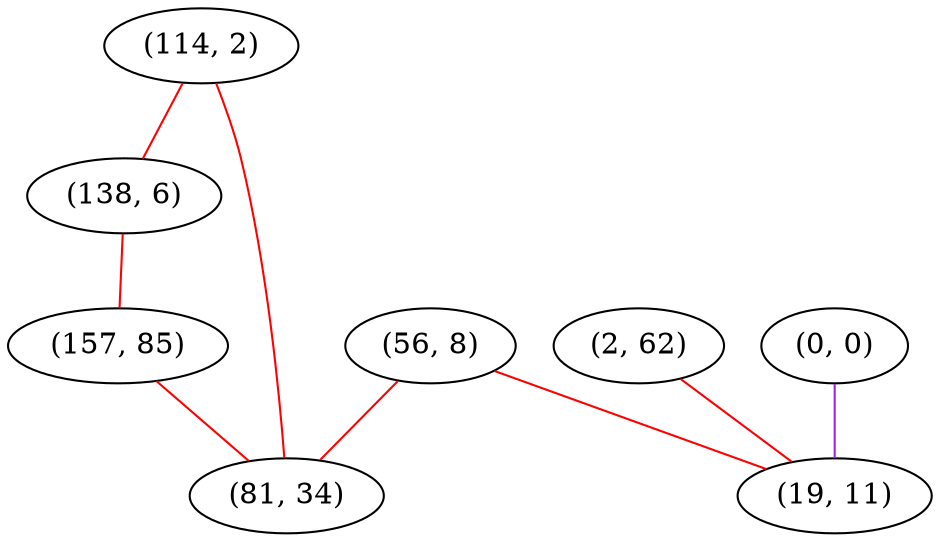 graph "" {
"(56, 8)";
"(114, 2)";
"(138, 6)";
"(2, 62)";
"(157, 85)";
"(81, 34)";
"(0, 0)";
"(19, 11)";
"(56, 8)" -- "(81, 34)"  [color=red, key=0, weight=1];
"(56, 8)" -- "(19, 11)"  [color=red, key=0, weight=1];
"(114, 2)" -- "(81, 34)"  [color=red, key=0, weight=1];
"(114, 2)" -- "(138, 6)"  [color=red, key=0, weight=1];
"(138, 6)" -- "(157, 85)"  [color=red, key=0, weight=1];
"(2, 62)" -- "(19, 11)"  [color=red, key=0, weight=1];
"(157, 85)" -- "(81, 34)"  [color=red, key=0, weight=1];
"(0, 0)" -- "(19, 11)"  [color=purple, key=0, weight=4];
}
